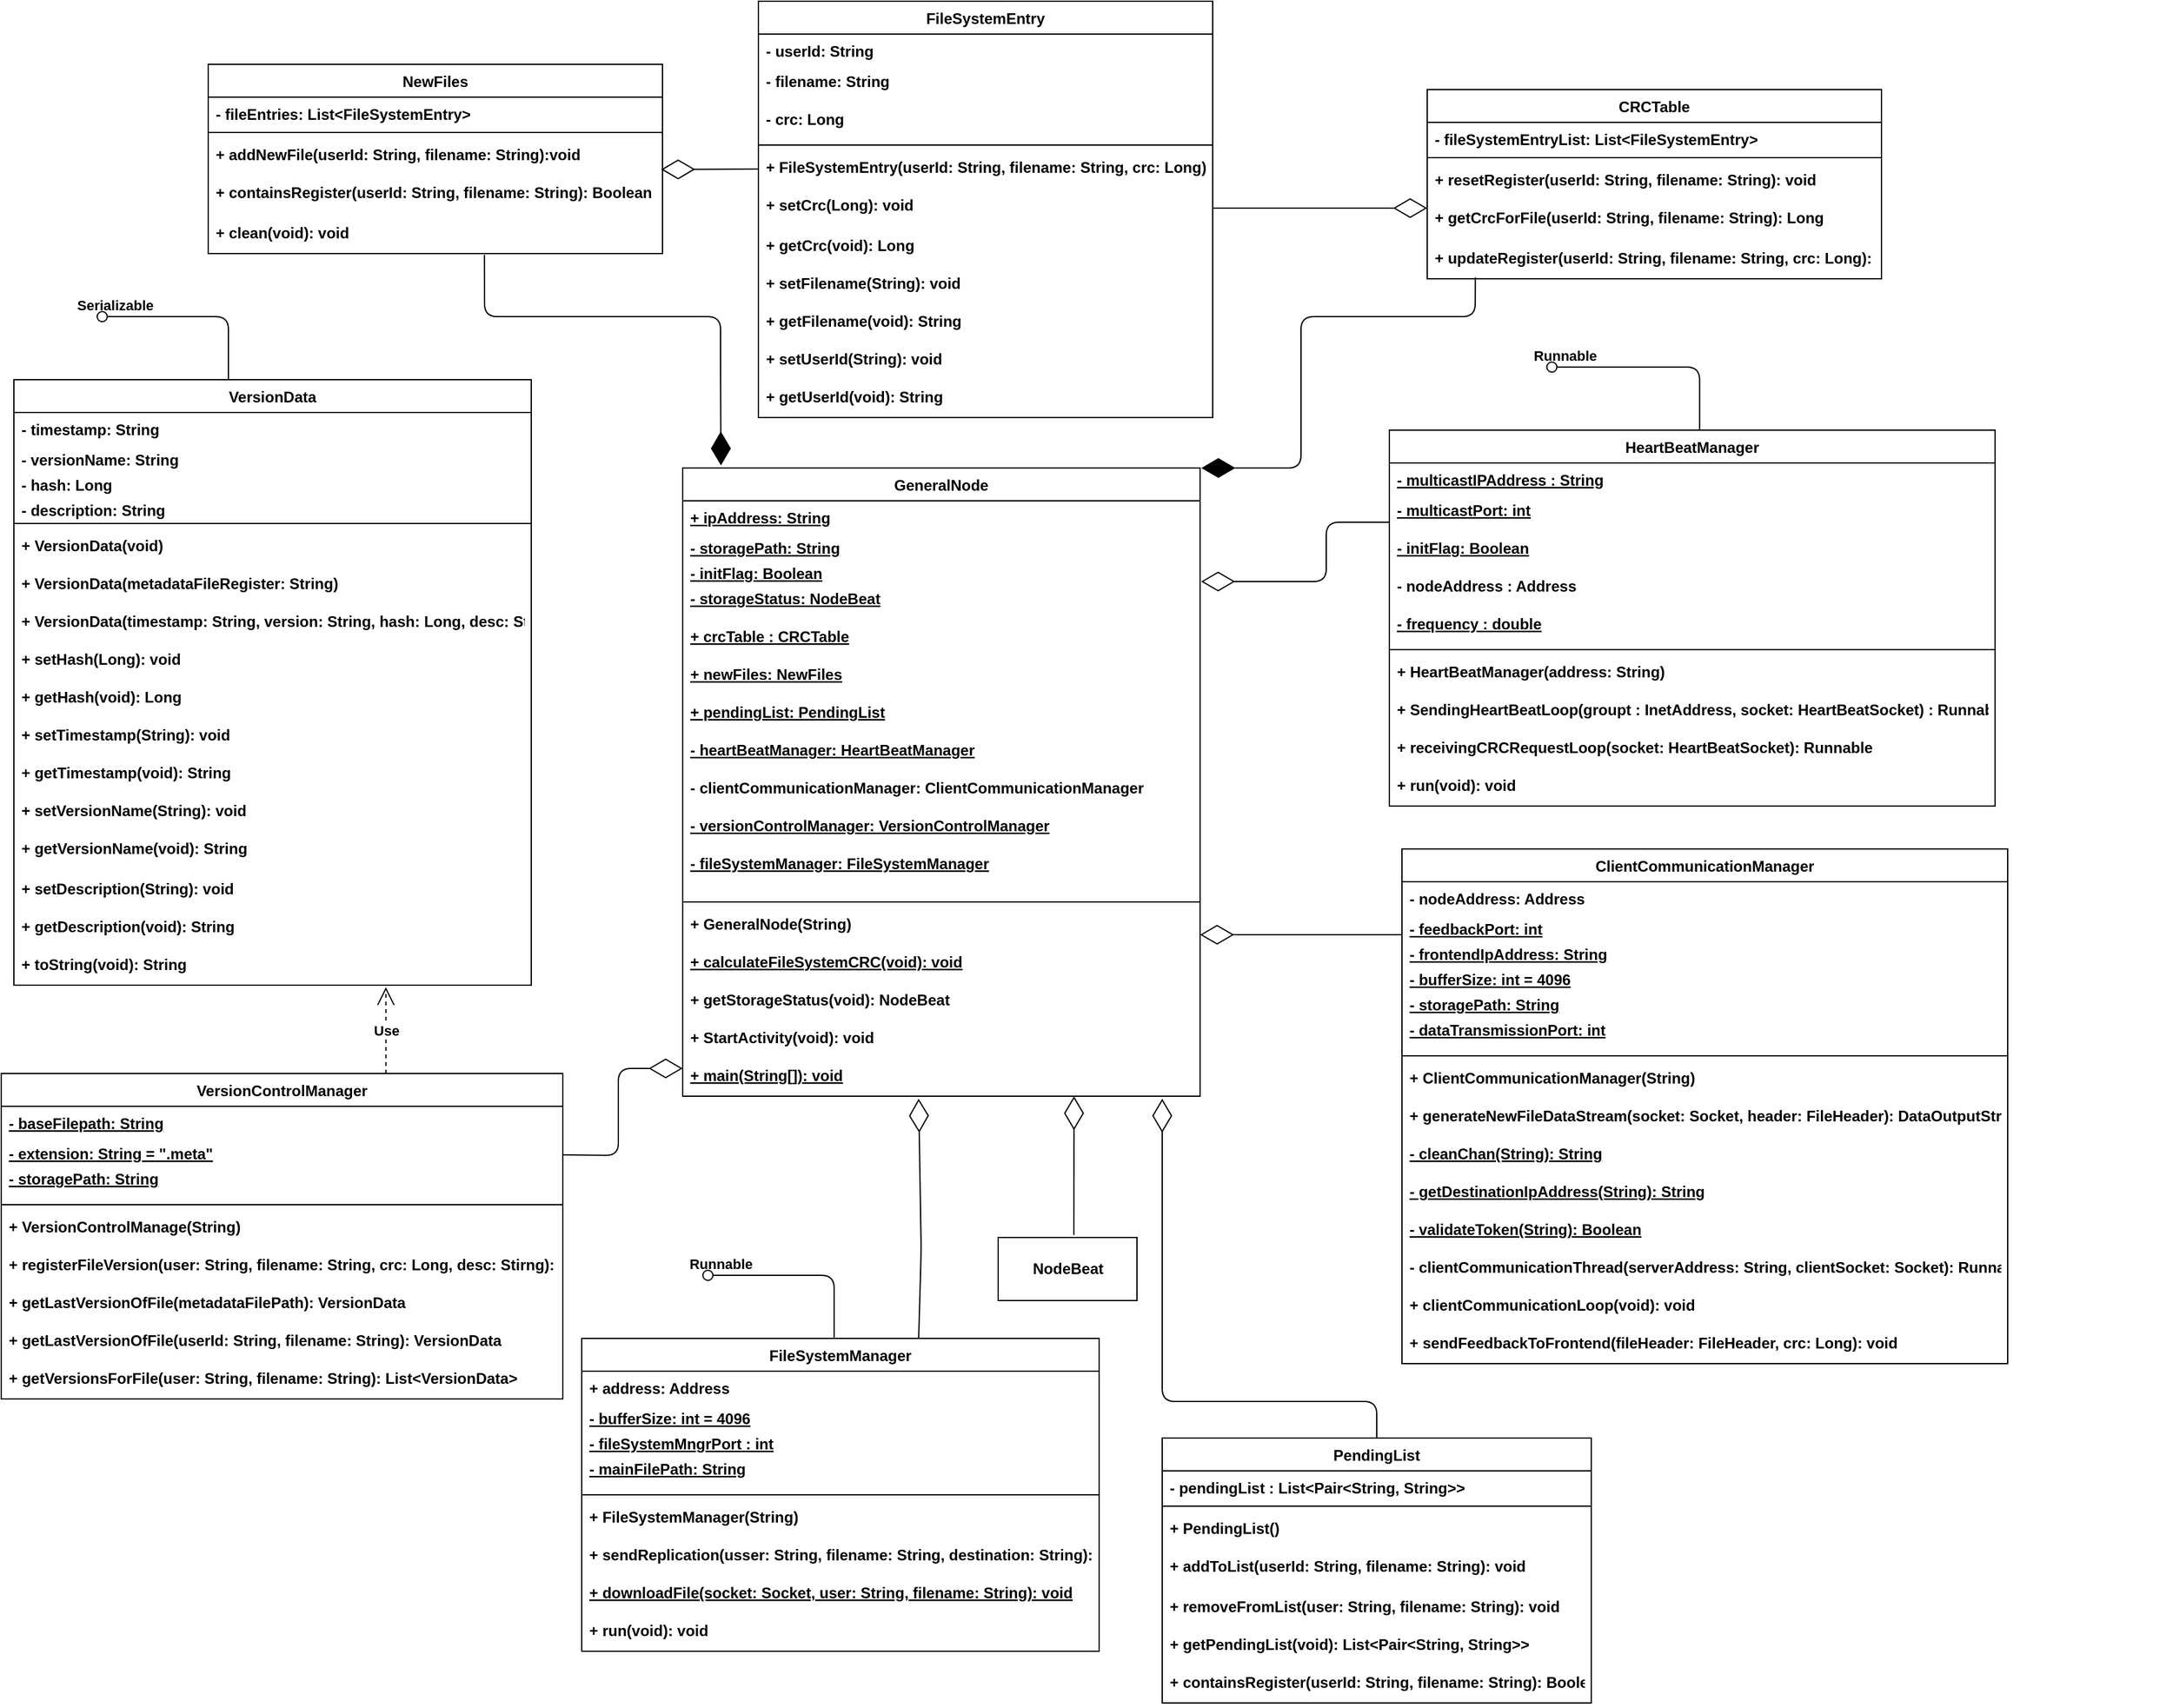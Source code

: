 <mxfile version="14.6.13" type="device"><diagram id="C5RBs43oDa-KdzZeNtuy" name="Page-1"><mxGraphModel dx="2031" dy="1189" grid="1" gridSize="10" guides="1" tooltips="1" connect="1" arrows="1" fold="1" page="1" pageScale="1" pageWidth="827" pageHeight="1169" math="0" shadow="0"><root><mxCell id="WIyWlLk6GJQsqaUBKTNV-0"/><mxCell id="WIyWlLk6GJQsqaUBKTNV-1" parent="WIyWlLk6GJQsqaUBKTNV-0"/><mxCell id="LAdZjZObFxrwDexfej0z-615" value="FileSystemEntry" style="swimlane;fontStyle=1;align=center;verticalAlign=top;childLayout=stackLayout;horizontal=1;startSize=26;horizontalStack=0;resizeParent=1;resizeParentMax=0;resizeLast=0;collapsible=1;marginBottom=0;" parent="WIyWlLk6GJQsqaUBKTNV-1" vertex="1"><mxGeometry x="670" y="30" width="360" height="330" as="geometry"><mxRectangle x="100" y="140" width="140" height="26" as="alternateBounds"/></mxGeometry></mxCell><mxCell id="LAdZjZObFxrwDexfej0z-616" value="- userId: String" style="text;strokeColor=none;fillColor=none;align=left;verticalAlign=top;spacingLeft=4;spacingRight=4;overflow=hidden;rotatable=0;points=[[0,0.5],[1,0.5]];portConstraint=eastwest;fontStyle=1" parent="LAdZjZObFxrwDexfej0z-615" vertex="1"><mxGeometry y="26" width="360" height="24" as="geometry"/></mxCell><mxCell id="LAdZjZObFxrwDexfej0z-667" value="- filename: String" style="text;strokeColor=none;fillColor=none;align=left;verticalAlign=top;spacingLeft=4;spacingRight=4;overflow=hidden;rotatable=0;points=[[0,0.5],[1,0.5]];portConstraint=eastwest;fontStyle=1" parent="LAdZjZObFxrwDexfej0z-615" vertex="1"><mxGeometry y="50" width="360" height="30" as="geometry"/></mxCell><mxCell id="LAdZjZObFxrwDexfej0z-668" value="- crc: Long" style="text;strokeColor=none;fillColor=none;align=left;verticalAlign=top;spacingLeft=4;spacingRight=4;overflow=hidden;rotatable=0;points=[[0,0.5],[1,0.5]];portConstraint=eastwest;fontStyle=1" parent="LAdZjZObFxrwDexfej0z-615" vertex="1"><mxGeometry y="80" width="360" height="30" as="geometry"/></mxCell><mxCell id="LAdZjZObFxrwDexfej0z-619" value="" style="line;strokeWidth=1;fillColor=none;align=left;verticalAlign=middle;spacingTop=-1;spacingLeft=3;spacingRight=3;rotatable=0;labelPosition=right;points=[];portConstraint=eastwest;fontStyle=1" parent="LAdZjZObFxrwDexfej0z-615" vertex="1"><mxGeometry y="110" width="360" height="8" as="geometry"/></mxCell><mxCell id="LAdZjZObFxrwDexfej0z-620" value="+ FileSystemEntry(userId: String, filename: String, crc: Long)" style="text;strokeColor=none;fillColor=none;align=left;verticalAlign=top;spacingLeft=4;spacingRight=4;overflow=hidden;rotatable=0;points=[[0,0.5],[1,0.5]];portConstraint=eastwest;fontStyle=1" parent="LAdZjZObFxrwDexfej0z-615" vertex="1"><mxGeometry y="118" width="360" height="30" as="geometry"/></mxCell><mxCell id="LAdZjZObFxrwDexfej0z-621" value="+ setCrc(Long): void&#10;" style="text;strokeColor=none;fillColor=none;align=left;verticalAlign=top;spacingLeft=4;spacingRight=4;overflow=hidden;rotatable=0;points=[[0,0.5],[1,0.5]];portConstraint=eastwest;fontStyle=1" parent="LAdZjZObFxrwDexfej0z-615" vertex="1"><mxGeometry y="148" width="360" height="32" as="geometry"/></mxCell><mxCell id="LAdZjZObFxrwDexfej0z-622" value="+ getCrc(void): Long" style="text;strokeColor=none;fillColor=none;align=left;verticalAlign=top;spacingLeft=4;spacingRight=4;overflow=hidden;rotatable=0;points=[[0,0.5],[1,0.5]];portConstraint=eastwest;fontStyle=1" parent="LAdZjZObFxrwDexfej0z-615" vertex="1"><mxGeometry y="180" width="360" height="30" as="geometry"/></mxCell><mxCell id="LAdZjZObFxrwDexfej0z-623" value="+ setFilename(String): void" style="text;strokeColor=none;fillColor=none;align=left;verticalAlign=top;spacingLeft=4;spacingRight=4;overflow=hidden;rotatable=0;points=[[0,0.5],[1,0.5]];portConstraint=eastwest;fontStyle=1" parent="LAdZjZObFxrwDexfej0z-615" vertex="1"><mxGeometry y="210" width="360" height="30" as="geometry"/></mxCell><mxCell id="LAdZjZObFxrwDexfej0z-666" value="+ getFilename(void): String" style="text;strokeColor=none;fillColor=none;align=left;verticalAlign=top;spacingLeft=4;spacingRight=4;overflow=hidden;rotatable=0;points=[[0,0.5],[1,0.5]];portConstraint=eastwest;fontStyle=1" parent="LAdZjZObFxrwDexfej0z-615" vertex="1"><mxGeometry y="240" width="360" height="30" as="geometry"/></mxCell><mxCell id="LAdZjZObFxrwDexfej0z-669" value="+ setUserId(String): void" style="text;strokeColor=none;fillColor=none;align=left;verticalAlign=top;spacingLeft=4;spacingRight=4;overflow=hidden;rotatable=0;points=[[0,0.5],[1,0.5]];portConstraint=eastwest;fontStyle=1" parent="LAdZjZObFxrwDexfej0z-615" vertex="1"><mxGeometry y="270" width="360" height="30" as="geometry"/></mxCell><mxCell id="LAdZjZObFxrwDexfej0z-670" value="+ getUserId(void): String" style="text;strokeColor=none;fillColor=none;align=left;verticalAlign=top;spacingLeft=4;spacingRight=4;overflow=hidden;rotatable=0;points=[[0,0.5],[1,0.5]];portConstraint=eastwest;fontStyle=1" parent="LAdZjZObFxrwDexfej0z-615" vertex="1"><mxGeometry y="300" width="360" height="30" as="geometry"/></mxCell><mxCell id="LAdZjZObFxrwDexfej0z-684" value="PendingList" style="swimlane;fontStyle=1;align=center;verticalAlign=top;childLayout=stackLayout;horizontal=1;startSize=26;horizontalStack=0;resizeParent=1;resizeParentMax=0;resizeLast=0;collapsible=1;marginBottom=0;" parent="WIyWlLk6GJQsqaUBKTNV-1" vertex="1"><mxGeometry x="990" y="1169" width="340" height="210" as="geometry"><mxRectangle x="100" y="140" width="140" height="26" as="alternateBounds"/></mxGeometry></mxCell><mxCell id="LAdZjZObFxrwDexfej0z-685" value="- pendingList : List&lt;Pair&lt;String, String&gt;&gt;" style="text;strokeColor=none;fillColor=none;align=left;verticalAlign=top;spacingLeft=4;spacingRight=4;overflow=hidden;rotatable=0;points=[[0,0.5],[1,0.5]];portConstraint=eastwest;fontStyle=1" parent="LAdZjZObFxrwDexfej0z-684" vertex="1"><mxGeometry y="26" width="340" height="24" as="geometry"/></mxCell><mxCell id="LAdZjZObFxrwDexfej0z-686" value="" style="line;strokeWidth=1;fillColor=none;align=left;verticalAlign=middle;spacingTop=-1;spacingLeft=3;spacingRight=3;rotatable=0;labelPosition=right;points=[];portConstraint=eastwest;fontStyle=1" parent="LAdZjZObFxrwDexfej0z-684" vertex="1"><mxGeometry y="50" width="340" height="8" as="geometry"/></mxCell><mxCell id="LAdZjZObFxrwDexfej0z-687" value="+ PendingList()" style="text;strokeColor=none;fillColor=none;align=left;verticalAlign=top;spacingLeft=4;spacingRight=4;overflow=hidden;rotatable=0;points=[[0,0.5],[1,0.5]];portConstraint=eastwest;fontStyle=1" parent="LAdZjZObFxrwDexfej0z-684" vertex="1"><mxGeometry y="58" width="340" height="30" as="geometry"/></mxCell><mxCell id="LAdZjZObFxrwDexfej0z-688" value="+ addToList(userId: String, filename: String): void" style="text;strokeColor=none;fillColor=none;align=left;verticalAlign=top;spacingLeft=4;spacingRight=4;overflow=hidden;rotatable=0;points=[[0,0.5],[1,0.5]];portConstraint=eastwest;fontStyle=1" parent="LAdZjZObFxrwDexfej0z-684" vertex="1"><mxGeometry y="88" width="340" height="32" as="geometry"/></mxCell><mxCell id="LAdZjZObFxrwDexfej0z-689" value="+ removeFromList(user: String, filename: String): void" style="text;strokeColor=none;fillColor=none;align=left;verticalAlign=top;spacingLeft=4;spacingRight=4;overflow=hidden;rotatable=0;points=[[0,0.5],[1,0.5]];portConstraint=eastwest;fontStyle=1" parent="LAdZjZObFxrwDexfej0z-684" vertex="1"><mxGeometry y="120" width="340" height="30" as="geometry"/></mxCell><mxCell id="LAdZjZObFxrwDexfej0z-690" value="+ getPendingList(void): List&lt;Pair&lt;String, String&gt;&gt;" style="text;strokeColor=none;fillColor=none;align=left;verticalAlign=top;spacingLeft=4;spacingRight=4;overflow=hidden;rotatable=0;points=[[0,0.5],[1,0.5]];portConstraint=eastwest;fontStyle=1" parent="LAdZjZObFxrwDexfej0z-684" vertex="1"><mxGeometry y="150" width="340" height="30" as="geometry"/></mxCell><mxCell id="LAdZjZObFxrwDexfej0z-691" value="+ containsRegister(userId: String, filename: String): Boolean" style="text;strokeColor=none;fillColor=none;align=left;verticalAlign=top;spacingLeft=4;spacingRight=4;overflow=hidden;rotatable=0;points=[[0,0.5],[1,0.5]];portConstraint=eastwest;fontStyle=1" parent="LAdZjZObFxrwDexfej0z-684" vertex="1"><mxGeometry y="180" width="340" height="30" as="geometry"/></mxCell><mxCell id="LAdZjZObFxrwDexfej0z-721" value="VersionData" style="swimlane;fontStyle=1;align=center;verticalAlign=top;childLayout=stackLayout;horizontal=1;startSize=26;horizontalStack=0;resizeParent=1;resizeParentMax=0;resizeLast=0;collapsible=1;marginBottom=0;" parent="WIyWlLk6GJQsqaUBKTNV-1" vertex="1"><mxGeometry x="80" y="330" width="410" height="480" as="geometry"><mxRectangle x="100" y="140" width="140" height="26" as="alternateBounds"/></mxGeometry></mxCell><mxCell id="LAdZjZObFxrwDexfej0z-722" value="- timestamp: String" style="text;strokeColor=none;fillColor=none;align=left;verticalAlign=top;spacingLeft=4;spacingRight=4;overflow=hidden;rotatable=0;points=[[0,0.5],[1,0.5]];portConstraint=eastwest;fontStyle=1" parent="LAdZjZObFxrwDexfej0z-721" vertex="1"><mxGeometry y="26" width="410" height="24" as="geometry"/></mxCell><mxCell id="LAdZjZObFxrwDexfej0z-723" value="- versionName: String" style="text;strokeColor=none;fillColor=none;align=left;verticalAlign=top;spacingLeft=4;spacingRight=4;overflow=hidden;rotatable=0;points=[[0,0.5],[1,0.5]];portConstraint=eastwest;fontStyle=1" parent="LAdZjZObFxrwDexfej0z-721" vertex="1"><mxGeometry y="50" width="410" height="20" as="geometry"/></mxCell><mxCell id="LAdZjZObFxrwDexfej0z-724" value="- hash: Long" style="text;strokeColor=none;fillColor=none;align=left;verticalAlign=top;spacingLeft=4;spacingRight=4;overflow=hidden;rotatable=0;points=[[0,0.5],[1,0.5]];portConstraint=eastwest;fontStyle=1" parent="LAdZjZObFxrwDexfej0z-721" vertex="1"><mxGeometry y="70" width="410" height="20" as="geometry"/></mxCell><mxCell id="LAdZjZObFxrwDexfej0z-725" value="- description: String" style="text;strokeColor=none;fillColor=none;align=left;verticalAlign=top;spacingLeft=4;spacingRight=4;overflow=hidden;rotatable=0;points=[[0,0.5],[1,0.5]];portConstraint=eastwest;fontStyle=1" parent="LAdZjZObFxrwDexfej0z-721" vertex="1"><mxGeometry y="90" width="410" height="20" as="geometry"/></mxCell><mxCell id="LAdZjZObFxrwDexfej0z-728" value="" style="line;strokeWidth=1;fillColor=none;align=left;verticalAlign=middle;spacingTop=-1;spacingLeft=3;spacingRight=3;rotatable=0;labelPosition=right;points=[];portConstraint=eastwest;fontStyle=1" parent="LAdZjZObFxrwDexfej0z-721" vertex="1"><mxGeometry y="110" width="410" height="8" as="geometry"/></mxCell><mxCell id="LAdZjZObFxrwDexfej0z-729" value="+ VersionData(void)" style="text;strokeColor=none;fillColor=none;align=left;verticalAlign=top;spacingLeft=4;spacingRight=4;overflow=hidden;rotatable=0;points=[[0,0.5],[1,0.5]];portConstraint=eastwest;fontStyle=1" parent="LAdZjZObFxrwDexfej0z-721" vertex="1"><mxGeometry y="118" width="410" height="30" as="geometry"/></mxCell><mxCell id="LAdZjZObFxrwDexfej0z-730" value="+ VersionData(metadataFileRegister: String)" style="text;strokeColor=none;fillColor=none;align=left;verticalAlign=top;spacingLeft=4;spacingRight=4;overflow=hidden;rotatable=0;points=[[0,0.5],[1,0.5]];portConstraint=eastwest;fontStyle=1" parent="LAdZjZObFxrwDexfej0z-721" vertex="1"><mxGeometry y="148" width="410" height="30" as="geometry"/></mxCell><mxCell id="LAdZjZObFxrwDexfej0z-731" value="+ VersionData(timestamp: String, version: String, hash: Long, desc: String)" style="text;strokeColor=none;fillColor=none;align=left;verticalAlign=top;spacingLeft=4;spacingRight=4;overflow=hidden;rotatable=0;points=[[0,0.5],[1,0.5]];portConstraint=eastwest;fontStyle=1" parent="LAdZjZObFxrwDexfej0z-721" vertex="1"><mxGeometry y="178" width="410" height="30" as="geometry"/></mxCell><mxCell id="LAdZjZObFxrwDexfej0z-732" value="+ setHash(Long): void" style="text;strokeColor=none;fillColor=none;align=left;verticalAlign=top;spacingLeft=4;spacingRight=4;overflow=hidden;rotatable=0;points=[[0,0.5],[1,0.5]];portConstraint=eastwest;fontStyle=1" parent="LAdZjZObFxrwDexfej0z-721" vertex="1"><mxGeometry y="208" width="410" height="30" as="geometry"/></mxCell><mxCell id="LAdZjZObFxrwDexfej0z-733" value="+ getHash(void): Long" style="text;strokeColor=none;fillColor=none;align=left;verticalAlign=top;spacingLeft=4;spacingRight=4;overflow=hidden;rotatable=0;points=[[0,0.5],[1,0.5]];portConstraint=eastwest;fontStyle=1" parent="LAdZjZObFxrwDexfej0z-721" vertex="1"><mxGeometry y="238" width="410" height="30" as="geometry"/></mxCell><mxCell id="LAdZjZObFxrwDexfej0z-734" value="+ setTimestamp(String): void" style="text;strokeColor=none;fillColor=none;align=left;verticalAlign=top;spacingLeft=4;spacingRight=4;overflow=hidden;rotatable=0;points=[[0,0.5],[1,0.5]];portConstraint=eastwest;fontStyle=1" parent="LAdZjZObFxrwDexfej0z-721" vertex="1"><mxGeometry y="268" width="410" height="30" as="geometry"/></mxCell><mxCell id="LAdZjZObFxrwDexfej0z-735" value="+ getTimestamp(void): String" style="text;strokeColor=none;fillColor=none;align=left;verticalAlign=top;spacingLeft=4;spacingRight=4;overflow=hidden;rotatable=0;points=[[0,0.5],[1,0.5]];portConstraint=eastwest;fontStyle=1" parent="LAdZjZObFxrwDexfej0z-721" vertex="1"><mxGeometry y="298" width="410" height="30" as="geometry"/></mxCell><mxCell id="LAdZjZObFxrwDexfej0z-736" value="+ setVersionName(String): void" style="text;strokeColor=none;fillColor=none;align=left;verticalAlign=top;spacingLeft=4;spacingRight=4;overflow=hidden;rotatable=0;points=[[0,0.5],[1,0.5]];portConstraint=eastwest;fontStyle=1" parent="LAdZjZObFxrwDexfej0z-721" vertex="1"><mxGeometry y="328" width="410" height="30" as="geometry"/></mxCell><mxCell id="LAdZjZObFxrwDexfej0z-737" value="+ getVersionName(void): String" style="text;strokeColor=none;fillColor=none;align=left;verticalAlign=top;spacingLeft=4;spacingRight=4;overflow=hidden;rotatable=0;points=[[0,0.5],[1,0.5]];portConstraint=eastwest;fontStyle=1" parent="LAdZjZObFxrwDexfej0z-721" vertex="1"><mxGeometry y="358" width="410" height="32" as="geometry"/></mxCell><mxCell id="LAdZjZObFxrwDexfej0z-740" value="+ setDescription(String): void" style="text;strokeColor=none;fillColor=none;align=left;verticalAlign=top;spacingLeft=4;spacingRight=4;overflow=hidden;rotatable=0;points=[[0,0.5],[1,0.5]];portConstraint=eastwest;fontStyle=1" parent="LAdZjZObFxrwDexfej0z-721" vertex="1"><mxGeometry y="390" width="410" height="30" as="geometry"/></mxCell><mxCell id="LAdZjZObFxrwDexfej0z-741" value="+ getDescription(void): String" style="text;strokeColor=none;fillColor=none;align=left;verticalAlign=top;spacingLeft=4;spacingRight=4;overflow=hidden;rotatable=0;points=[[0,0.5],[1,0.5]];portConstraint=eastwest;fontStyle=1" parent="LAdZjZObFxrwDexfej0z-721" vertex="1"><mxGeometry y="420" width="410" height="30" as="geometry"/></mxCell><mxCell id="LAdZjZObFxrwDexfej0z-746" value="+ toString(void): String" style="text;strokeColor=none;fillColor=none;align=left;verticalAlign=top;spacingLeft=4;spacingRight=4;overflow=hidden;rotatable=0;points=[[0,0.5],[1,0.5]];portConstraint=eastwest;fontStyle=1" parent="LAdZjZObFxrwDexfej0z-721" vertex="1"><mxGeometry y="450" width="410" height="30" as="geometry"/></mxCell><mxCell id="LAdZjZObFxrwDexfej0z-777" value="Serializable" style="html=1;verticalAlign=bottom;labelBackgroundColor=none;startArrow=oval;startFill=0;startSize=8;endArrow=none;entryX=0.5;entryY=0;entryDx=0;entryDy=0;fontStyle=1" parent="WIyWlLk6GJQsqaUBKTNV-1" edge="1"><mxGeometry x="-1" y="-10" relative="1" as="geometry"><mxPoint x="150" y="280" as="sourcePoint"/><mxPoint x="250" y="330" as="targetPoint"/><mxPoint x="10" y="-10" as="offset"/><Array as="points"><mxPoint x="250" y="280"/></Array></mxGeometry></mxCell><mxCell id="LAdZjZObFxrwDexfej0z-778" value="" style="endArrow=diamondThin;endFill=0;endSize=24;html=1;entryX=0.997;entryY=0.845;entryDx=0;entryDy=0;exitX=0;exitY=0.5;exitDx=0;exitDy=0;entryPerimeter=0;fontStyle=1" parent="WIyWlLk6GJQsqaUBKTNV-1" source="LAdZjZObFxrwDexfej0z-620" target="LAdZjZObFxrwDexfej0z-782" edge="1"><mxGeometry width="160" relative="1" as="geometry"><mxPoint x="900" y="310" as="sourcePoint"/><mxPoint x="860.0" y="264" as="targetPoint"/><Array as="points"/></mxGeometry></mxCell><mxCell id="LAdZjZObFxrwDexfej0z-779" value="NewFiles" style="swimlane;fontStyle=1;align=center;verticalAlign=top;childLayout=stackLayout;horizontal=1;startSize=26;horizontalStack=0;resizeParent=1;resizeParentMax=0;resizeLast=0;collapsible=1;marginBottom=0;" parent="WIyWlLk6GJQsqaUBKTNV-1" vertex="1"><mxGeometry x="234" y="80" width="360" height="150" as="geometry"><mxRectangle x="100" y="140" width="140" height="26" as="alternateBounds"/></mxGeometry></mxCell><mxCell id="LAdZjZObFxrwDexfej0z-780" value="- fileEntries: List&lt;FileSystemEntry&gt;" style="text;strokeColor=none;fillColor=none;align=left;verticalAlign=top;spacingLeft=4;spacingRight=4;overflow=hidden;rotatable=0;points=[[0,0.5],[1,0.5]];portConstraint=eastwest;fontStyle=1" parent="LAdZjZObFxrwDexfej0z-779" vertex="1"><mxGeometry y="26" width="360" height="24" as="geometry"/></mxCell><mxCell id="LAdZjZObFxrwDexfej0z-781" value="" style="line;strokeWidth=1;fillColor=none;align=left;verticalAlign=middle;spacingTop=-1;spacingLeft=3;spacingRight=3;rotatable=0;labelPosition=right;points=[];portConstraint=eastwest;fontStyle=1" parent="LAdZjZObFxrwDexfej0z-779" vertex="1"><mxGeometry y="50" width="360" height="8" as="geometry"/></mxCell><mxCell id="LAdZjZObFxrwDexfej0z-782" value="+ addNewFile(userId: String, filename: String):void" style="text;strokeColor=none;fillColor=none;align=left;verticalAlign=top;spacingLeft=4;spacingRight=4;overflow=hidden;rotatable=0;points=[[0,0.5],[1,0.5]];portConstraint=eastwest;fontStyle=1" parent="LAdZjZObFxrwDexfej0z-779" vertex="1"><mxGeometry y="58" width="360" height="30" as="geometry"/></mxCell><mxCell id="LAdZjZObFxrwDexfej0z-783" value="+ containsRegister(userId: String, filename: String): Boolean" style="text;strokeColor=none;fillColor=none;align=left;verticalAlign=top;spacingLeft=4;spacingRight=4;overflow=hidden;rotatable=0;points=[[0,0.5],[1,0.5]];portConstraint=eastwest;fontStyle=1" parent="LAdZjZObFxrwDexfej0z-779" vertex="1"><mxGeometry y="88" width="360" height="32" as="geometry"/></mxCell><mxCell id="LAdZjZObFxrwDexfej0z-784" value="+ clean(void): void" style="text;strokeColor=none;fillColor=none;align=left;verticalAlign=top;spacingLeft=4;spacingRight=4;overflow=hidden;rotatable=0;points=[[0,0.5],[1,0.5]];portConstraint=eastwest;fontStyle=1" parent="LAdZjZObFxrwDexfej0z-779" vertex="1"><mxGeometry y="120" width="360" height="30" as="geometry"/></mxCell><mxCell id="LAdZjZObFxrwDexfej0z-785" value="CRCTable" style="swimlane;fontStyle=1;align=center;verticalAlign=top;childLayout=stackLayout;horizontal=1;startSize=26;horizontalStack=0;resizeParent=1;resizeParentMax=0;resizeLast=0;collapsible=1;marginBottom=0;" parent="WIyWlLk6GJQsqaUBKTNV-1" vertex="1"><mxGeometry x="1200" y="100" width="360" height="150" as="geometry"><mxRectangle x="100" y="140" width="140" height="26" as="alternateBounds"/></mxGeometry></mxCell><mxCell id="LAdZjZObFxrwDexfej0z-786" value="- fileSystemEntryList: List&lt;FileSystemEntry&gt;" style="text;strokeColor=none;fillColor=none;align=left;verticalAlign=top;spacingLeft=4;spacingRight=4;overflow=hidden;rotatable=0;points=[[0,0.5],[1,0.5]];portConstraint=eastwest;fontStyle=1" parent="LAdZjZObFxrwDexfej0z-785" vertex="1"><mxGeometry y="26" width="360" height="24" as="geometry"/></mxCell><mxCell id="LAdZjZObFxrwDexfej0z-787" value="" style="line;strokeWidth=1;fillColor=none;align=left;verticalAlign=middle;spacingTop=-1;spacingLeft=3;spacingRight=3;rotatable=0;labelPosition=right;points=[];portConstraint=eastwest;fontStyle=1" parent="LAdZjZObFxrwDexfej0z-785" vertex="1"><mxGeometry y="50" width="360" height="8" as="geometry"/></mxCell><mxCell id="LAdZjZObFxrwDexfej0z-788" value="+ resetRegister(userId: String, filename: String): void" style="text;strokeColor=none;fillColor=none;align=left;verticalAlign=top;spacingLeft=4;spacingRight=4;overflow=hidden;rotatable=0;points=[[0,0.5],[1,0.5]];portConstraint=eastwest;fontStyle=1" parent="LAdZjZObFxrwDexfej0z-785" vertex="1"><mxGeometry y="58" width="360" height="30" as="geometry"/></mxCell><mxCell id="LAdZjZObFxrwDexfej0z-789" value="+ getCrcForFile(userId: String, filename: String): Long" style="text;strokeColor=none;fillColor=none;align=left;verticalAlign=top;spacingLeft=4;spacingRight=4;overflow=hidden;rotatable=0;points=[[0,0.5],[1,0.5]];portConstraint=eastwest;fontStyle=1" parent="LAdZjZObFxrwDexfej0z-785" vertex="1"><mxGeometry y="88" width="360" height="32" as="geometry"/></mxCell><mxCell id="LAdZjZObFxrwDexfej0z-790" value="+ updateRegister(userId: String, filename: String, crc: Long): void" style="text;strokeColor=none;fillColor=none;align=left;verticalAlign=top;spacingLeft=4;spacingRight=4;overflow=hidden;rotatable=0;points=[[0,0.5],[1,0.5]];portConstraint=eastwest;fontStyle=1" parent="LAdZjZObFxrwDexfej0z-785" vertex="1"><mxGeometry y="120" width="360" height="30" as="geometry"/></mxCell><mxCell id="LAdZjZObFxrwDexfej0z-792" value="" style="endArrow=diamondThin;endFill=0;endSize=24;html=1;exitX=1;exitY=0.5;exitDx=0;exitDy=0;fontStyle=1" parent="WIyWlLk6GJQsqaUBKTNV-1" source="LAdZjZObFxrwDexfej0z-621" edge="1"><mxGeometry width="160" relative="1" as="geometry"><mxPoint x="1320" y="370" as="sourcePoint"/><mxPoint x="1200" y="194" as="targetPoint"/><Array as="points"/></mxGeometry></mxCell><mxCell id="LAdZjZObFxrwDexfej0z-794" value="GeneralNode" style="swimlane;fontStyle=1;align=center;verticalAlign=top;childLayout=stackLayout;horizontal=1;startSize=26;horizontalStack=0;resizeParent=1;resizeParentMax=0;resizeLast=0;collapsible=1;marginBottom=0;" parent="WIyWlLk6GJQsqaUBKTNV-1" vertex="1"><mxGeometry x="610" y="400" width="410" height="498" as="geometry"><mxRectangle x="100" y="140" width="140" height="26" as="alternateBounds"/></mxGeometry></mxCell><mxCell id="LAdZjZObFxrwDexfej0z-795" value="+ ipAddress: String" style="text;strokeColor=none;fillColor=none;align=left;verticalAlign=top;spacingLeft=4;spacingRight=4;overflow=hidden;rotatable=0;points=[[0,0.5],[1,0.5]];portConstraint=eastwest;fontStyle=5" parent="LAdZjZObFxrwDexfej0z-794" vertex="1"><mxGeometry y="26" width="410" height="24" as="geometry"/></mxCell><mxCell id="LAdZjZObFxrwDexfej0z-796" value="- storagePath: String" style="text;strokeColor=none;fillColor=none;align=left;verticalAlign=top;spacingLeft=4;spacingRight=4;overflow=hidden;rotatable=0;points=[[0,0.5],[1,0.5]];portConstraint=eastwest;fontStyle=5" parent="LAdZjZObFxrwDexfej0z-794" vertex="1"><mxGeometry y="50" width="410" height="20" as="geometry"/></mxCell><mxCell id="LAdZjZObFxrwDexfej0z-797" value="- initFlag: Boolean" style="text;strokeColor=none;fillColor=none;align=left;verticalAlign=top;spacingLeft=4;spacingRight=4;overflow=hidden;rotatable=0;points=[[0,0.5],[1,0.5]];portConstraint=eastwest;fontStyle=5" parent="LAdZjZObFxrwDexfej0z-794" vertex="1"><mxGeometry y="70" width="410" height="20" as="geometry"/></mxCell><mxCell id="LAdZjZObFxrwDexfej0z-798" value="- storageStatus: NodeBeat" style="text;strokeColor=none;fillColor=none;align=left;verticalAlign=top;spacingLeft=4;spacingRight=4;overflow=hidden;rotatable=0;points=[[0,0.5],[1,0.5]];portConstraint=eastwest;fontStyle=5" parent="LAdZjZObFxrwDexfej0z-794" vertex="1"><mxGeometry y="90" width="410" height="30" as="geometry"/></mxCell><mxCell id="LAdZjZObFxrwDexfej0z-815" value="+ crcTable : CRCTable" style="text;strokeColor=none;fillColor=none;align=left;verticalAlign=top;spacingLeft=4;spacingRight=4;overflow=hidden;rotatable=0;points=[[0,0.5],[1,0.5]];portConstraint=eastwest;fontStyle=5" parent="LAdZjZObFxrwDexfej0z-794" vertex="1"><mxGeometry y="120" width="410" height="30" as="geometry"/></mxCell><mxCell id="LAdZjZObFxrwDexfej0z-816" value="+ newFiles: NewFiles" style="text;strokeColor=none;fillColor=none;align=left;verticalAlign=top;spacingLeft=4;spacingRight=4;overflow=hidden;rotatable=0;points=[[0,0.5],[1,0.5]];portConstraint=eastwest;fontStyle=5" parent="LAdZjZObFxrwDexfej0z-794" vertex="1"><mxGeometry y="150" width="410" height="30" as="geometry"/></mxCell><mxCell id="LAdZjZObFxrwDexfej0z-837" value="+ pendingList: PendingList" style="text;strokeColor=none;fillColor=none;align=left;verticalAlign=top;spacingLeft=4;spacingRight=4;overflow=hidden;rotatable=0;points=[[0,0.5],[1,0.5]];portConstraint=eastwest;fontStyle=5" parent="LAdZjZObFxrwDexfej0z-794" vertex="1"><mxGeometry y="180" width="410" height="30" as="geometry"/></mxCell><mxCell id="LAdZjZObFxrwDexfej0z-838" value="- heartBeatManager: HeartBeatManager" style="text;strokeColor=none;fillColor=none;align=left;verticalAlign=top;spacingLeft=4;spacingRight=4;overflow=hidden;rotatable=0;points=[[0,0.5],[1,0.5]];portConstraint=eastwest;fontStyle=5" parent="LAdZjZObFxrwDexfej0z-794" vertex="1"><mxGeometry y="210" width="410" height="30" as="geometry"/></mxCell><mxCell id="LAdZjZObFxrwDexfej0z-839" value="- clientCommunicationManager: ClientCommunicationManager" style="text;strokeColor=none;fillColor=none;align=left;verticalAlign=top;spacingLeft=4;spacingRight=4;overflow=hidden;rotatable=0;points=[[0,0.5],[1,0.5]];portConstraint=eastwest;fontStyle=1" parent="LAdZjZObFxrwDexfej0z-794" vertex="1"><mxGeometry y="240" width="410" height="30" as="geometry"/></mxCell><mxCell id="HnUjPXPIOnZDo1E7rmYm-190" value="- versionControlManager: VersionControlManager" style="text;strokeColor=none;fillColor=none;align=left;verticalAlign=top;spacingLeft=4;spacingRight=4;overflow=hidden;rotatable=0;points=[[0,0.5],[1,0.5]];portConstraint=eastwest;fontStyle=5" parent="LAdZjZObFxrwDexfej0z-794" vertex="1"><mxGeometry y="270" width="410" height="30" as="geometry"/></mxCell><mxCell id="HnUjPXPIOnZDo1E7rmYm-191" value="- fileSystemManager: FileSystemManager" style="text;strokeColor=none;fillColor=none;align=left;verticalAlign=top;spacingLeft=4;spacingRight=4;overflow=hidden;rotatable=0;points=[[0,0.5],[1,0.5]];portConstraint=eastwest;fontStyle=5" parent="LAdZjZObFxrwDexfej0z-794" vertex="1"><mxGeometry y="300" width="410" height="40" as="geometry"/></mxCell><mxCell id="LAdZjZObFxrwDexfej0z-799" value="" style="line;strokeWidth=1;fillColor=none;align=left;verticalAlign=middle;spacingTop=-1;spacingLeft=3;spacingRight=3;rotatable=0;labelPosition=right;points=[];portConstraint=eastwest;fontStyle=1" parent="LAdZjZObFxrwDexfej0z-794" vertex="1"><mxGeometry y="340" width="410" height="8" as="geometry"/></mxCell><mxCell id="LAdZjZObFxrwDexfej0z-800" value="+ GeneralNode(String)" style="text;strokeColor=none;fillColor=none;align=left;verticalAlign=top;spacingLeft=4;spacingRight=4;overflow=hidden;rotatable=0;points=[[0,0.5],[1,0.5]];portConstraint=eastwest;fontStyle=1" parent="LAdZjZObFxrwDexfej0z-794" vertex="1"><mxGeometry y="348" width="410" height="30" as="geometry"/></mxCell><mxCell id="LAdZjZObFxrwDexfej0z-801" value="+ calculateFileSystemCRC(void): void" style="text;strokeColor=none;fillColor=none;align=left;verticalAlign=top;spacingLeft=4;spacingRight=4;overflow=hidden;rotatable=0;points=[[0,0.5],[1,0.5]];portConstraint=eastwest;fontStyle=5" parent="LAdZjZObFxrwDexfej0z-794" vertex="1"><mxGeometry y="378" width="410" height="30" as="geometry"/></mxCell><mxCell id="LAdZjZObFxrwDexfej0z-802" value="+ getStorageStatus(void): NodeBeat" style="text;strokeColor=none;fillColor=none;align=left;verticalAlign=top;spacingLeft=4;spacingRight=4;overflow=hidden;rotatable=0;points=[[0,0.5],[1,0.5]];portConstraint=eastwest;fontStyle=1" parent="LAdZjZObFxrwDexfej0z-794" vertex="1"><mxGeometry y="408" width="410" height="30" as="geometry"/></mxCell><mxCell id="LAdZjZObFxrwDexfej0z-803" value="+ StartActivity(void): void" style="text;strokeColor=none;fillColor=none;align=left;verticalAlign=top;spacingLeft=4;spacingRight=4;overflow=hidden;rotatable=0;points=[[0,0.5],[1,0.5]];portConstraint=eastwest;fontStyle=1" parent="LAdZjZObFxrwDexfej0z-794" vertex="1"><mxGeometry y="438" width="410" height="30" as="geometry"/></mxCell><mxCell id="LAdZjZObFxrwDexfej0z-804" value="+ main(String[]): void" style="text;strokeColor=none;fillColor=none;align=left;verticalAlign=top;spacingLeft=4;spacingRight=4;overflow=hidden;rotatable=0;points=[[0,0.5],[1,0.5]];portConstraint=eastwest;fontStyle=5" parent="LAdZjZObFxrwDexfej0z-794" vertex="1"><mxGeometry y="468" width="410" height="30" as="geometry"/></mxCell><mxCell id="LAdZjZObFxrwDexfej0z-812" value="NodeBeat" style="html=1;fontStyle=1" parent="WIyWlLk6GJQsqaUBKTNV-1" vertex="1"><mxGeometry x="860" y="1010" width="110" height="50" as="geometry"/></mxCell><mxCell id="HnUjPXPIOnZDo1E7rmYm-2" value="" style="endArrow=diamondThin;endFill=0;endSize=24;html=1;exitX=0.5;exitY=0;exitDx=0;exitDy=0;fontStyle=1" parent="WIyWlLk6GJQsqaUBKTNV-1" source="LAdZjZObFxrwDexfej0z-684" edge="1"><mxGeometry width="160" relative="1" as="geometry"><mxPoint x="790" y="1580" as="sourcePoint"/><mxPoint x="990" y="900" as="targetPoint"/><Array as="points"><mxPoint x="1160" y="1140"/><mxPoint x="990" y="1140"/></Array></mxGeometry></mxCell><mxCell id="HnUjPXPIOnZDo1E7rmYm-50" value="" style="group;fontStyle=1" parent="WIyWlLk6GJQsqaUBKTNV-1" vertex="1" connectable="0"><mxGeometry x="1170" y="320" width="620" height="790" as="geometry"/></mxCell><mxCell id="HnUjPXPIOnZDo1E7rmYm-180" value="" style="group;fontStyle=1" parent="HnUjPXPIOnZDo1E7rmYm-50" vertex="1" connectable="0"><mxGeometry width="480.0" height="348" as="geometry"/></mxCell><mxCell id="HnUjPXPIOnZDo1E7rmYm-26" value="HeartBeatManager" style="swimlane;fontStyle=1;align=center;verticalAlign=top;childLayout=stackLayout;horizontal=1;startSize=26;horizontalStack=0;resizeParent=1;resizeParentMax=0;resizeLast=0;collapsible=1;marginBottom=0;" parent="HnUjPXPIOnZDo1E7rmYm-180" vertex="1"><mxGeometry y="50" width="480.0" height="298" as="geometry"><mxRectangle x="100" y="140" width="140" height="26" as="alternateBounds"/></mxGeometry></mxCell><mxCell id="HnUjPXPIOnZDo1E7rmYm-27" value="- multicastIPAddress : String" style="text;strokeColor=none;fillColor=none;align=left;verticalAlign=top;spacingLeft=4;spacingRight=4;overflow=hidden;rotatable=0;points=[[0,0.5],[1,0.5]];portConstraint=eastwest;fontStyle=5" parent="HnUjPXPIOnZDo1E7rmYm-26" vertex="1"><mxGeometry y="26" width="480.0" height="24" as="geometry"/></mxCell><mxCell id="HnUjPXPIOnZDo1E7rmYm-28" value="- multicastPort: int" style="text;strokeColor=none;fillColor=none;align=left;verticalAlign=top;spacingLeft=4;spacingRight=4;overflow=hidden;rotatable=0;points=[[0,0.5],[1,0.5]];portConstraint=eastwest;fontStyle=5" parent="HnUjPXPIOnZDo1E7rmYm-26" vertex="1"><mxGeometry y="50" width="480.0" height="30" as="geometry"/></mxCell><mxCell id="HnUjPXPIOnZDo1E7rmYm-29" value="- initFlag: Boolean" style="text;strokeColor=none;fillColor=none;align=left;verticalAlign=top;spacingLeft=4;spacingRight=4;overflow=hidden;rotatable=0;points=[[0,0.5],[1,0.5]];portConstraint=eastwest;fontStyle=5" parent="HnUjPXPIOnZDo1E7rmYm-26" vertex="1"><mxGeometry y="80" width="480.0" height="30" as="geometry"/></mxCell><mxCell id="HnUjPXPIOnZDo1E7rmYm-30" value="- nodeAddress : Address" style="text;strokeColor=none;fillColor=none;align=left;verticalAlign=top;spacingLeft=4;spacingRight=4;overflow=hidden;rotatable=0;points=[[0,0.5],[1,0.5]];portConstraint=eastwest;fontStyle=1" parent="HnUjPXPIOnZDo1E7rmYm-26" vertex="1"><mxGeometry y="110" width="480.0" height="30" as="geometry"/></mxCell><mxCell id="HnUjPXPIOnZDo1E7rmYm-31" value="- frequency : double" style="text;strokeColor=none;fillColor=none;align=left;verticalAlign=top;spacingLeft=4;spacingRight=4;overflow=hidden;rotatable=0;points=[[0,0.5],[1,0.5]];portConstraint=eastwest;fontStyle=5" parent="HnUjPXPIOnZDo1E7rmYm-26" vertex="1"><mxGeometry y="140" width="480.0" height="30" as="geometry"/></mxCell><mxCell id="HnUjPXPIOnZDo1E7rmYm-36" value="" style="line;strokeWidth=1;fillColor=none;align=left;verticalAlign=middle;spacingTop=-1;spacingLeft=3;spacingRight=3;rotatable=0;labelPosition=right;points=[];portConstraint=eastwest;fontStyle=1" parent="HnUjPXPIOnZDo1E7rmYm-26" vertex="1"><mxGeometry y="170" width="480.0" height="8" as="geometry"/></mxCell><mxCell id="HnUjPXPIOnZDo1E7rmYm-37" value="+ HeartBeatManager(address: String)" style="text;strokeColor=none;fillColor=none;align=left;verticalAlign=top;spacingLeft=4;spacingRight=4;overflow=hidden;rotatable=0;points=[[0,0.5],[1,0.5]];portConstraint=eastwest;fontStyle=1" parent="HnUjPXPIOnZDo1E7rmYm-26" vertex="1"><mxGeometry y="178" width="480.0" height="30" as="geometry"/></mxCell><mxCell id="HnUjPXPIOnZDo1E7rmYm-38" value="+ SendingHeartBeatLoop(groupt : InetAddress, socket: HeartBeatSocket) : Runnable" style="text;strokeColor=none;fillColor=none;align=left;verticalAlign=top;spacingLeft=4;spacingRight=4;overflow=hidden;rotatable=0;points=[[0,0.5],[1,0.5]];portConstraint=eastwest;fontStyle=1" parent="HnUjPXPIOnZDo1E7rmYm-26" vertex="1"><mxGeometry y="208" width="480.0" height="30" as="geometry"/></mxCell><mxCell id="HnUjPXPIOnZDo1E7rmYm-39" value="+ receivingCRCRequestLoop(socket: HeartBeatSocket): Runnable" style="text;strokeColor=none;fillColor=none;align=left;verticalAlign=top;spacingLeft=4;spacingRight=4;overflow=hidden;rotatable=0;points=[[0,0.5],[1,0.5]];portConstraint=eastwest;fontStyle=1" parent="HnUjPXPIOnZDo1E7rmYm-26" vertex="1"><mxGeometry y="238" width="480.0" height="30" as="geometry"/></mxCell><mxCell id="HnUjPXPIOnZDo1E7rmYm-40" value="+ run(void): void" style="text;strokeColor=none;fillColor=none;align=left;verticalAlign=top;spacingLeft=4;spacingRight=4;overflow=hidden;rotatable=0;points=[[0,0.5],[1,0.5]];portConstraint=eastwest;fontStyle=1" parent="HnUjPXPIOnZDo1E7rmYm-26" vertex="1"><mxGeometry y="268" width="480.0" height="30" as="geometry"/></mxCell><mxCell id="HnUjPXPIOnZDo1E7rmYm-49" value="Runnable" style="html=1;verticalAlign=bottom;labelBackgroundColor=none;startArrow=oval;startFill=0;startSize=8;endArrow=none;entryX=0.5;entryY=0;entryDx=0;entryDy=0;fontStyle=1" parent="HnUjPXPIOnZDo1E7rmYm-180" edge="1"><mxGeometry x="-1" y="-10" relative="1" as="geometry"><mxPoint x="128.78" as="sourcePoint"/><mxPoint x="245.854" y="50" as="targetPoint"/><mxPoint x="10" y="-10" as="offset"/><Array as="points"><mxPoint x="245.854"/></Array></mxGeometry></mxCell><mxCell id="HnUjPXPIOnZDo1E7rmYm-157" value="ClientCommunicationManager" style="swimlane;fontStyle=1;align=center;verticalAlign=top;childLayout=stackLayout;horizontal=1;startSize=26;horizontalStack=0;resizeParent=1;resizeParentMax=0;resizeLast=0;collapsible=1;marginBottom=0;" parent="HnUjPXPIOnZDo1E7rmYm-50" vertex="1"><mxGeometry x="10" y="382" width="480" height="408" as="geometry"><mxRectangle x="100" y="140" width="140" height="26" as="alternateBounds"/></mxGeometry></mxCell><mxCell id="HnUjPXPIOnZDo1E7rmYm-158" value="- nodeAddress: Address" style="text;strokeColor=none;fillColor=none;align=left;verticalAlign=top;spacingLeft=4;spacingRight=4;overflow=hidden;rotatable=0;points=[[0,0.5],[1,0.5]];portConstraint=eastwest;fontStyle=1" parent="HnUjPXPIOnZDo1E7rmYm-157" vertex="1"><mxGeometry y="26" width="480" height="24" as="geometry"/></mxCell><mxCell id="HnUjPXPIOnZDo1E7rmYm-159" value="- feedbackPort: int" style="text;strokeColor=none;fillColor=none;align=left;verticalAlign=top;spacingLeft=4;spacingRight=4;overflow=hidden;rotatable=0;points=[[0,0.5],[1,0.5]];portConstraint=eastwest;fontStyle=5" parent="HnUjPXPIOnZDo1E7rmYm-157" vertex="1"><mxGeometry y="50" width="480" height="20" as="geometry"/></mxCell><mxCell id="HnUjPXPIOnZDo1E7rmYm-160" value="- frontendIpAddress: String" style="text;strokeColor=none;fillColor=none;align=left;verticalAlign=top;spacingLeft=4;spacingRight=4;overflow=hidden;rotatable=0;points=[[0,0.5],[1,0.5]];portConstraint=eastwest;fontStyle=5" parent="HnUjPXPIOnZDo1E7rmYm-157" vertex="1"><mxGeometry y="70" width="480" height="20" as="geometry"/></mxCell><mxCell id="HnUjPXPIOnZDo1E7rmYm-161" value="- bufferSize: int = 4096" style="text;strokeColor=none;fillColor=none;align=left;verticalAlign=top;spacingLeft=4;spacingRight=4;overflow=hidden;rotatable=0;points=[[0,0.5],[1,0.5]];portConstraint=eastwest;fontStyle=5" parent="HnUjPXPIOnZDo1E7rmYm-157" vertex="1"><mxGeometry y="90" width="480" height="20" as="geometry"/></mxCell><mxCell id="HnUjPXPIOnZDo1E7rmYm-162" value="- storagePath: String" style="text;strokeColor=none;fillColor=none;align=left;verticalAlign=top;spacingLeft=4;spacingRight=4;overflow=hidden;rotatable=0;points=[[0,0.5],[1,0.5]];portConstraint=eastwest;fontStyle=5" parent="HnUjPXPIOnZDo1E7rmYm-157" vertex="1"><mxGeometry y="110" width="480" height="20" as="geometry"/></mxCell><mxCell id="HnUjPXPIOnZDo1E7rmYm-163" value="- dataTransmissionPort: int" style="text;strokeColor=none;fillColor=none;align=left;verticalAlign=top;spacingLeft=4;spacingRight=4;overflow=hidden;rotatable=0;points=[[0,0.5],[1,0.5]];portConstraint=eastwest;fontStyle=5" parent="HnUjPXPIOnZDo1E7rmYm-157" vertex="1"><mxGeometry y="130" width="480" height="30" as="geometry"/></mxCell><mxCell id="HnUjPXPIOnZDo1E7rmYm-167" value="" style="line;strokeWidth=1;fillColor=none;align=left;verticalAlign=middle;spacingTop=-1;spacingLeft=3;spacingRight=3;rotatable=0;labelPosition=right;points=[];portConstraint=eastwest;fontStyle=1" parent="HnUjPXPIOnZDo1E7rmYm-157" vertex="1"><mxGeometry y="160" width="480" height="8" as="geometry"/></mxCell><mxCell id="HnUjPXPIOnZDo1E7rmYm-168" value="+ ClientCommunicationManager(String)" style="text;strokeColor=none;fillColor=none;align=left;verticalAlign=top;spacingLeft=4;spacingRight=4;overflow=hidden;rotatable=0;points=[[0,0.5],[1,0.5]];portConstraint=eastwest;fontStyle=1" parent="HnUjPXPIOnZDo1E7rmYm-157" vertex="1"><mxGeometry y="168" width="480" height="30" as="geometry"/></mxCell><mxCell id="HnUjPXPIOnZDo1E7rmYm-169" value="+ generateNewFileDataStream(socket: Socket, header: FileHeader): DataOutputStream" style="text;strokeColor=none;fillColor=none;align=left;verticalAlign=top;spacingLeft=4;spacingRight=4;overflow=hidden;rotatable=0;points=[[0,0.5],[1,0.5]];portConstraint=eastwest;fontStyle=1" parent="HnUjPXPIOnZDo1E7rmYm-157" vertex="1"><mxGeometry y="198" width="480" height="30" as="geometry"/></mxCell><mxCell id="HnUjPXPIOnZDo1E7rmYm-170" value="- cleanChan(String): String" style="text;strokeColor=none;fillColor=none;align=left;verticalAlign=top;spacingLeft=4;spacingRight=4;overflow=hidden;rotatable=0;points=[[0,0.5],[1,0.5]];portConstraint=eastwest;fontStyle=5" parent="HnUjPXPIOnZDo1E7rmYm-157" vertex="1"><mxGeometry y="228" width="480" height="30" as="geometry"/></mxCell><mxCell id="HnUjPXPIOnZDo1E7rmYm-171" value="- getDestinationIpAddress(String): String" style="text;strokeColor=none;fillColor=none;align=left;verticalAlign=top;spacingLeft=4;spacingRight=4;overflow=hidden;rotatable=0;points=[[0,0.5],[1,0.5]];portConstraint=eastwest;fontStyle=5" parent="HnUjPXPIOnZDo1E7rmYm-157" vertex="1"><mxGeometry y="258" width="480" height="30" as="geometry"/></mxCell><mxCell id="HnUjPXPIOnZDo1E7rmYm-172" value="- validateToken(String): Boolean" style="text;strokeColor=none;fillColor=none;align=left;verticalAlign=top;spacingLeft=4;spacingRight=4;overflow=hidden;rotatable=0;points=[[0,0.5],[1,0.5]];portConstraint=eastwest;fontStyle=5" parent="HnUjPXPIOnZDo1E7rmYm-157" vertex="1"><mxGeometry y="288" width="480" height="30" as="geometry"/></mxCell><mxCell id="HnUjPXPIOnZDo1E7rmYm-173" value="- clientCommunicationThread(serverAddress: String, clientSocket: Socket): Runnable" style="text;strokeColor=none;fillColor=none;align=left;verticalAlign=top;spacingLeft=4;spacingRight=4;overflow=hidden;rotatable=0;points=[[0,0.5],[1,0.5]];portConstraint=eastwest;fontStyle=1" parent="HnUjPXPIOnZDo1E7rmYm-157" vertex="1"><mxGeometry y="318" width="480" height="30" as="geometry"/></mxCell><mxCell id="HnUjPXPIOnZDo1E7rmYm-174" value="+ clientCommunicationLoop(void): void" style="text;strokeColor=none;fillColor=none;align=left;verticalAlign=top;spacingLeft=4;spacingRight=4;overflow=hidden;rotatable=0;points=[[0,0.5],[1,0.5]];portConstraint=eastwest;fontStyle=1" parent="HnUjPXPIOnZDo1E7rmYm-157" vertex="1"><mxGeometry y="348" width="480" height="30" as="geometry"/></mxCell><mxCell id="HnUjPXPIOnZDo1E7rmYm-175" value="+ sendFeedbackToFrontend(fileHeader: FileHeader, crc: Long): void" style="text;strokeColor=none;fillColor=none;align=left;verticalAlign=top;spacingLeft=4;spacingRight=4;overflow=hidden;rotatable=0;points=[[0,0.5],[1,0.5]];portConstraint=eastwest;fontStyle=1" parent="HnUjPXPIOnZDo1E7rmYm-157" vertex="1"><mxGeometry y="378" width="480" height="30" as="geometry"/></mxCell><mxCell id="HnUjPXPIOnZDo1E7rmYm-62" value="VersionControlManager" style="swimlane;fontStyle=1;align=center;verticalAlign=top;childLayout=stackLayout;horizontal=1;startSize=26;horizontalStack=0;resizeParent=1;resizeParentMax=0;resizeLast=0;collapsible=1;marginBottom=0;" parent="WIyWlLk6GJQsqaUBKTNV-1" vertex="1"><mxGeometry x="70" y="880" width="445" height="258" as="geometry"><mxRectangle x="100" y="140" width="140" height="26" as="alternateBounds"/></mxGeometry></mxCell><mxCell id="HnUjPXPIOnZDo1E7rmYm-63" value="- baseFilepath: String" style="text;strokeColor=none;fillColor=none;align=left;verticalAlign=top;spacingLeft=4;spacingRight=4;overflow=hidden;rotatable=0;points=[[0,0.5],[1,0.5]];portConstraint=eastwest;fontStyle=5" parent="HnUjPXPIOnZDo1E7rmYm-62" vertex="1"><mxGeometry y="26" width="445" height="24" as="geometry"/></mxCell><mxCell id="HnUjPXPIOnZDo1E7rmYm-64" value="- extension: String = &quot;.meta&quot;" style="text;strokeColor=none;fillColor=none;align=left;verticalAlign=top;spacingLeft=4;spacingRight=4;overflow=hidden;rotatable=0;points=[[0,0.5],[1,0.5]];portConstraint=eastwest;fontStyle=5" parent="HnUjPXPIOnZDo1E7rmYm-62" vertex="1"><mxGeometry y="50" width="445" height="20" as="geometry"/></mxCell><mxCell id="HnUjPXPIOnZDo1E7rmYm-65" value="- storagePath: String" style="text;strokeColor=none;fillColor=none;align=left;verticalAlign=top;spacingLeft=4;spacingRight=4;overflow=hidden;rotatable=0;points=[[0,0.5],[1,0.5]];portConstraint=eastwest;fontStyle=5" parent="HnUjPXPIOnZDo1E7rmYm-62" vertex="1"><mxGeometry y="70" width="445" height="30" as="geometry"/></mxCell><mxCell id="HnUjPXPIOnZDo1E7rmYm-72" value="" style="line;strokeWidth=1;fillColor=none;align=left;verticalAlign=middle;spacingTop=-1;spacingLeft=3;spacingRight=3;rotatable=0;labelPosition=right;points=[];portConstraint=eastwest;fontStyle=1" parent="HnUjPXPIOnZDo1E7rmYm-62" vertex="1"><mxGeometry y="100" width="445" height="8" as="geometry"/></mxCell><mxCell id="HnUjPXPIOnZDo1E7rmYm-73" value="+ VersionControlManage(String)" style="text;strokeColor=none;fillColor=none;align=left;verticalAlign=top;spacingLeft=4;spacingRight=4;overflow=hidden;rotatable=0;points=[[0,0.5],[1,0.5]];portConstraint=eastwest;fontStyle=1" parent="HnUjPXPIOnZDo1E7rmYm-62" vertex="1"><mxGeometry y="108" width="445" height="30" as="geometry"/></mxCell><mxCell id="HnUjPXPIOnZDo1E7rmYm-74" value="+ registerFileVersion(user: String, filename: String, crc: Long, desc: Stirng): void" style="text;strokeColor=none;fillColor=none;align=left;verticalAlign=top;spacingLeft=4;spacingRight=4;overflow=hidden;rotatable=0;points=[[0,0.5],[1,0.5]];portConstraint=eastwest;fontStyle=1" parent="HnUjPXPIOnZDo1E7rmYm-62" vertex="1"><mxGeometry y="138" width="445" height="30" as="geometry"/></mxCell><mxCell id="HnUjPXPIOnZDo1E7rmYm-75" value="+ getLastVersionOfFile(metadataFilePath): VersionData" style="text;strokeColor=none;fillColor=none;align=left;verticalAlign=top;spacingLeft=4;spacingRight=4;overflow=hidden;rotatable=0;points=[[0,0.5],[1,0.5]];portConstraint=eastwest;fontStyle=1" parent="HnUjPXPIOnZDo1E7rmYm-62" vertex="1"><mxGeometry y="168" width="445" height="30" as="geometry"/></mxCell><mxCell id="HnUjPXPIOnZDo1E7rmYm-76" value="+ getLastVersionOfFile(userId: String, filename: String): VersionData" style="text;strokeColor=none;fillColor=none;align=left;verticalAlign=top;spacingLeft=4;spacingRight=4;overflow=hidden;rotatable=0;points=[[0,0.5],[1,0.5]];portConstraint=eastwest;fontStyle=1" parent="HnUjPXPIOnZDo1E7rmYm-62" vertex="1"><mxGeometry y="198" width="445" height="30" as="geometry"/></mxCell><mxCell id="HnUjPXPIOnZDo1E7rmYm-78" value="+ getVersionsForFile(user: String, filename: String): List&lt;VersionData&gt;" style="text;strokeColor=none;fillColor=none;align=left;verticalAlign=top;spacingLeft=4;spacingRight=4;overflow=hidden;rotatable=0;points=[[0,0.5],[1,0.5]];portConstraint=eastwest;fontStyle=1" parent="HnUjPXPIOnZDo1E7rmYm-62" vertex="1"><mxGeometry y="228" width="445" height="30" as="geometry"/></mxCell><mxCell id="HnUjPXPIOnZDo1E7rmYm-86" value="Use" style="endArrow=open;endSize=12;dashed=1;html=1;entryX=0.719;entryY=1.053;entryDx=0;entryDy=0;entryPerimeter=0;fontStyle=1;exitX=0.685;exitY=0;exitDx=0;exitDy=0;exitPerimeter=0;" parent="WIyWlLk6GJQsqaUBKTNV-1" target="LAdZjZObFxrwDexfej0z-746" edge="1" source="HnUjPXPIOnZDo1E7rmYm-62"><mxGeometry width="160" relative="1" as="geometry"><mxPoint x="385" y="1056" as="sourcePoint"/><mxPoint x="810" y="976" as="targetPoint"/></mxGeometry></mxCell><mxCell id="HnUjPXPIOnZDo1E7rmYm-181" value="" style="group;fontStyle=1" parent="WIyWlLk6GJQsqaUBKTNV-1" vertex="1" connectable="0"><mxGeometry x="530" y="1040" width="410" height="298" as="geometry"/></mxCell><mxCell id="HnUjPXPIOnZDo1E7rmYm-133" value="FileSystemManager" style="swimlane;fontStyle=1;align=center;verticalAlign=top;childLayout=stackLayout;horizontal=1;startSize=26;horizontalStack=0;resizeParent=1;resizeParentMax=0;resizeLast=0;collapsible=1;marginBottom=0;" parent="HnUjPXPIOnZDo1E7rmYm-181" vertex="1"><mxGeometry y="50" width="410" height="248" as="geometry"><mxRectangle x="100" y="140" width="140" height="26" as="alternateBounds"/></mxGeometry></mxCell><mxCell id="HnUjPXPIOnZDo1E7rmYm-134" value="+ address: Address" style="text;strokeColor=none;fillColor=none;align=left;verticalAlign=top;spacingLeft=4;spacingRight=4;overflow=hidden;rotatable=0;points=[[0,0.5],[1,0.5]];portConstraint=eastwest;fontStyle=1" parent="HnUjPXPIOnZDo1E7rmYm-133" vertex="1"><mxGeometry y="26" width="410" height="24" as="geometry"/></mxCell><mxCell id="HnUjPXPIOnZDo1E7rmYm-135" value="- bufferSize: int = 4096" style="text;strokeColor=none;fillColor=none;align=left;verticalAlign=top;spacingLeft=4;spacingRight=4;overflow=hidden;rotatable=0;points=[[0,0.5],[1,0.5]];portConstraint=eastwest;fontStyle=5" parent="HnUjPXPIOnZDo1E7rmYm-133" vertex="1"><mxGeometry y="50" width="410" height="20" as="geometry"/></mxCell><mxCell id="HnUjPXPIOnZDo1E7rmYm-136" value="- fileSystemMngrPort : int" style="text;strokeColor=none;fillColor=none;align=left;verticalAlign=top;spacingLeft=4;spacingRight=4;overflow=hidden;rotatable=0;points=[[0,0.5],[1,0.5]];portConstraint=eastwest;fontStyle=5" parent="HnUjPXPIOnZDo1E7rmYm-133" vertex="1"><mxGeometry y="70" width="410" height="20" as="geometry"/></mxCell><mxCell id="HnUjPXPIOnZDo1E7rmYm-137" value="- mainFilePath: String" style="text;strokeColor=none;fillColor=none;align=left;verticalAlign=top;spacingLeft=4;spacingRight=4;overflow=hidden;rotatable=0;points=[[0,0.5],[1,0.5]];portConstraint=eastwest;fontStyle=5" parent="HnUjPXPIOnZDo1E7rmYm-133" vertex="1"><mxGeometry y="90" width="410" height="30" as="geometry"/></mxCell><mxCell id="HnUjPXPIOnZDo1E7rmYm-143" value="" style="line;strokeWidth=1;fillColor=none;align=left;verticalAlign=middle;spacingTop=-1;spacingLeft=3;spacingRight=3;rotatable=0;labelPosition=right;points=[];portConstraint=eastwest;fontStyle=1" parent="HnUjPXPIOnZDo1E7rmYm-133" vertex="1"><mxGeometry y="120" width="410" height="8" as="geometry"/></mxCell><mxCell id="HnUjPXPIOnZDo1E7rmYm-144" value="+ FileSystemManager(String)" style="text;strokeColor=none;fillColor=none;align=left;verticalAlign=top;spacingLeft=4;spacingRight=4;overflow=hidden;rotatable=0;points=[[0,0.5],[1,0.5]];portConstraint=eastwest;fontStyle=1" parent="HnUjPXPIOnZDo1E7rmYm-133" vertex="1"><mxGeometry y="128" width="410" height="30" as="geometry"/></mxCell><mxCell id="HnUjPXPIOnZDo1E7rmYm-145" value="+ sendReplication(usser: String, filename: String, destination: String): void" style="text;strokeColor=none;fillColor=none;align=left;verticalAlign=top;spacingLeft=4;spacingRight=4;overflow=hidden;rotatable=0;points=[[0,0.5],[1,0.5]];portConstraint=eastwest;fontStyle=1" parent="HnUjPXPIOnZDo1E7rmYm-133" vertex="1"><mxGeometry y="158" width="410" height="30" as="geometry"/></mxCell><mxCell id="HnUjPXPIOnZDo1E7rmYm-146" value="+ downloadFile(socket: Socket, user: String, filename: String): void" style="text;strokeColor=none;fillColor=none;align=left;verticalAlign=top;spacingLeft=4;spacingRight=4;overflow=hidden;rotatable=0;points=[[0,0.5],[1,0.5]];portConstraint=eastwest;fontStyle=5" parent="HnUjPXPIOnZDo1E7rmYm-133" vertex="1"><mxGeometry y="188" width="410" height="30" as="geometry"/></mxCell><mxCell id="HnUjPXPIOnZDo1E7rmYm-147" value="+ run(void): void" style="text;strokeColor=none;fillColor=none;align=left;verticalAlign=top;spacingLeft=4;spacingRight=4;overflow=hidden;rotatable=0;points=[[0,0.5],[1,0.5]];portConstraint=eastwest;fontStyle=1" parent="HnUjPXPIOnZDo1E7rmYm-133" vertex="1"><mxGeometry y="218" width="410" height="30" as="geometry"/></mxCell><mxCell id="HnUjPXPIOnZDo1E7rmYm-156" value="Runnable" style="html=1;verticalAlign=bottom;labelBackgroundColor=none;startArrow=oval;startFill=0;startSize=8;endArrow=none;entryX=0.5;entryY=0;entryDx=0;entryDy=0;fontStyle=1" parent="HnUjPXPIOnZDo1E7rmYm-181" edge="1"><mxGeometry x="-1" y="-10" relative="1" as="geometry"><mxPoint x="100" as="sourcePoint"/><mxPoint x="200" y="50" as="targetPoint"/><mxPoint x="10" y="-10" as="offset"/><Array as="points"><mxPoint x="200"/></Array></mxGeometry></mxCell><mxCell id="HnUjPXPIOnZDo1E7rmYm-184" value="" style="endArrow=diamondThin;endFill=1;endSize=24;html=1;entryX=0.074;entryY=-0.004;entryDx=0;entryDy=0;exitX=0.608;exitY=1.033;exitDx=0;exitDy=0;exitPerimeter=0;fontStyle=1;entryPerimeter=0;" parent="WIyWlLk6GJQsqaUBKTNV-1" source="LAdZjZObFxrwDexfej0z-784" target="LAdZjZObFxrwDexfej0z-794" edge="1"><mxGeometry width="160" relative="1" as="geometry"><mxPoint x="1120" y="550" as="sourcePoint"/><mxPoint x="1280" y="550" as="targetPoint"/><Array as="points"><mxPoint x="453" y="280"/><mxPoint x="640" y="280"/><mxPoint x="640" y="320"/></Array></mxGeometry></mxCell><mxCell id="HnUjPXPIOnZDo1E7rmYm-185" value="" style="endArrow=diamondThin;endFill=1;endSize=24;html=1;exitX=0.106;exitY=0.967;exitDx=0;exitDy=0;exitPerimeter=0;fontStyle=1;" parent="WIyWlLk6GJQsqaUBKTNV-1" source="LAdZjZObFxrwDexfej0z-790" edge="1"><mxGeometry width="160" relative="1" as="geometry"><mxPoint x="1120" y="550" as="sourcePoint"/><mxPoint x="1021" y="400" as="targetPoint"/><Array as="points"><mxPoint x="1238" y="280"/><mxPoint x="1100" y="280"/><mxPoint x="1100" y="400"/></Array></mxGeometry></mxCell><mxCell id="HnUjPXPIOnZDo1E7rmYm-187" value="" style="endArrow=diamondThin;endFill=0;endSize=24;html=1;entryX=1.002;entryY=0;entryDx=0;entryDy=0;fontStyle=1;exitX=0;exitY=0.767;exitDx=0;exitDy=0;exitPerimeter=0;entryPerimeter=0;" parent="WIyWlLk6GJQsqaUBKTNV-1" source="HnUjPXPIOnZDo1E7rmYm-28" target="LAdZjZObFxrwDexfej0z-798" edge="1"><mxGeometry width="160" relative="1" as="geometry"><mxPoint x="1220" y="565" as="sourcePoint"/><mxPoint x="1590" y="850" as="targetPoint"/><Array as="points"><mxPoint x="1120" y="443"/><mxPoint x="1120" y="490"/></Array></mxGeometry></mxCell><mxCell id="HnUjPXPIOnZDo1E7rmYm-188" value="" style="endArrow=diamondThin;endFill=0;endSize=24;html=1;entryX=0.995;entryY=0.614;entryDx=0;entryDy=0;entryPerimeter=0;fontStyle=1" parent="WIyWlLk6GJQsqaUBKTNV-1" edge="1"><mxGeometry width="160" relative="1" as="geometry"><mxPoint x="1180" y="770" as="sourcePoint"/><mxPoint x="1020.0" y="770" as="targetPoint"/></mxGeometry></mxCell><mxCell id="HnUjPXPIOnZDo1E7rmYm-189" value="" style="endArrow=diamondThin;endFill=0;endSize=24;html=1;exitX=1;exitY=0.25;exitDx=0;exitDy=0;fontStyle=1" parent="WIyWlLk6GJQsqaUBKTNV-1" source="HnUjPXPIOnZDo1E7rmYm-62" edge="1"><mxGeometry width="160" relative="1" as="geometry"><mxPoint x="850" y="1156" as="sourcePoint"/><mxPoint x="610" y="876" as="targetPoint"/><Array as="points"><mxPoint x="559" y="945"/><mxPoint x="559" y="926"/><mxPoint x="559" y="876"/></Array></mxGeometry></mxCell><mxCell id="HnUjPXPIOnZDo1E7rmYm-192" value="" style="endArrow=diamondThin;endFill=0;endSize=24;html=1;fontStyle=1" parent="WIyWlLk6GJQsqaUBKTNV-1" edge="1"><mxGeometry width="160" relative="1" as="geometry"><mxPoint x="797" y="1090" as="sourcePoint"/><mxPoint x="797" y="900" as="targetPoint"/><Array as="points"><mxPoint x="799" y="1020"/></Array></mxGeometry></mxCell><mxCell id="HnUjPXPIOnZDo1E7rmYm-193" value="" style="endArrow=diamondThin;endFill=0;endSize=24;html=1;entryX=0.732;entryY=1.071;entryDx=0;entryDy=0;entryPerimeter=0;fontStyle=1" parent="WIyWlLk6GJQsqaUBKTNV-1" edge="1"><mxGeometry width="160" relative="1" as="geometry"><mxPoint x="920" y="1008" as="sourcePoint"/><mxPoint x="920.12" y="898.0" as="targetPoint"/><Array as="points"><mxPoint x="920" y="1007.87"/></Array></mxGeometry></mxCell></root></mxGraphModel></diagram></mxfile>